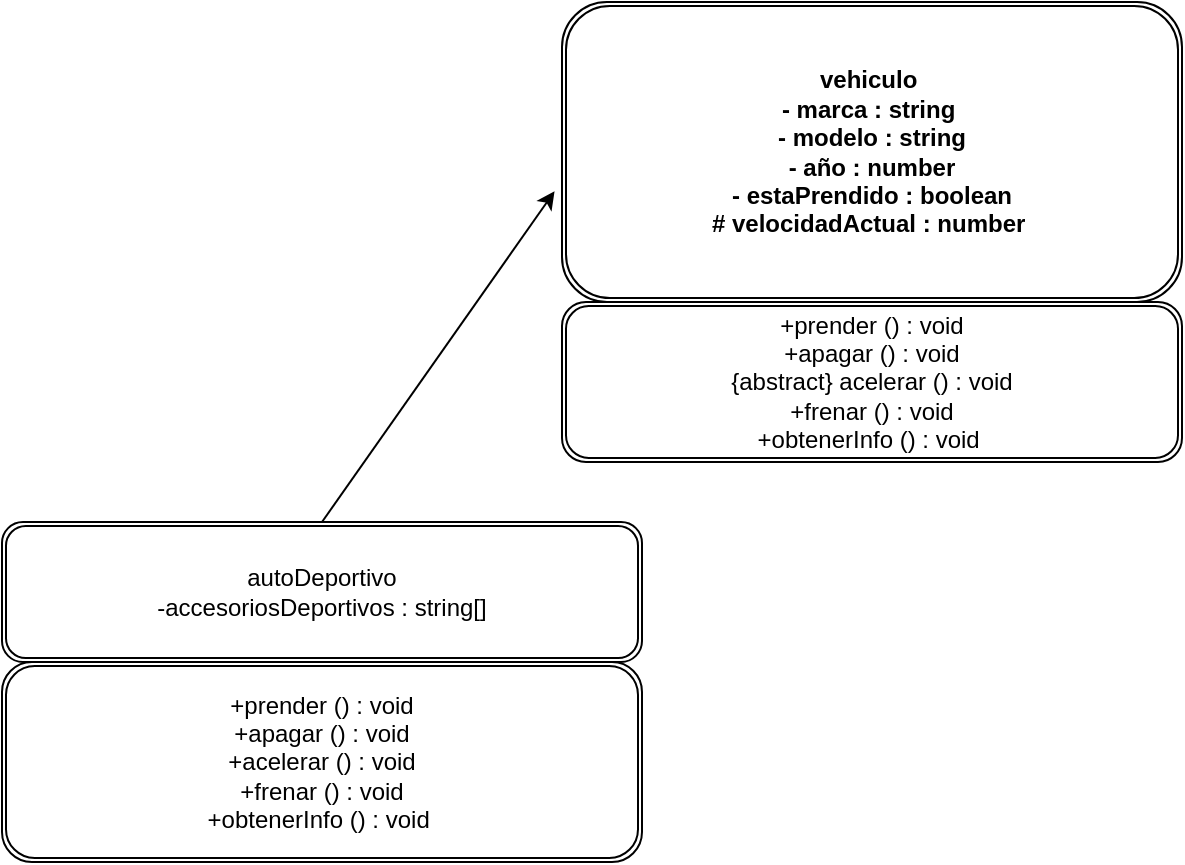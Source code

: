 <mxfile>
    <diagram id="LNUeIHjU-b9vn8MX6aT7" name="Page-1">
        <mxGraphModel dx="768" dy="454" grid="1" gridSize="10" guides="1" tooltips="1" connect="1" arrows="1" fold="1" page="1" pageScale="1" pageWidth="850" pageHeight="1100" math="0" shadow="0">
            <root>
                <mxCell id="0"/>
                <mxCell id="1" parent="0"/>
                <mxCell id="2" value="vehiculo&amp;nbsp;&lt;br&gt;- marca : string&amp;nbsp;&lt;br&gt;- modelo : string&lt;br&gt;- año : number&lt;br&gt;- estaPrendido : boolean&lt;br&gt;# velocidadActual : number&amp;nbsp;" style="shape=ext;double=1;rounded=1;whiteSpace=wrap;html=1;fontStyle=1" vertex="1" parent="1">
                    <mxGeometry x="320" y="40" width="310" height="150" as="geometry"/>
                </mxCell>
                <mxCell id="3" value="autoDeportivo&lt;br&gt;-accesoriosDeportivos : string[]" style="shape=ext;double=1;rounded=1;whiteSpace=wrap;html=1;" vertex="1" parent="1">
                    <mxGeometry x="40" y="300" width="320" height="70" as="geometry"/>
                </mxCell>
                <mxCell id="4" value="+prender () : void&lt;br&gt;+apagar () : void&lt;br&gt;{abstract} acelerar () : void&lt;br&gt;+frenar () : void&lt;br&gt;+obtenerInfo () : void&amp;nbsp;" style="shape=ext;double=1;rounded=1;whiteSpace=wrap;html=1;" vertex="1" parent="1">
                    <mxGeometry x="320" y="190" width="310" height="80" as="geometry"/>
                </mxCell>
                <mxCell id="6" value="+prender () : void&lt;br&gt;+apagar () : void&lt;br&gt;+acelerar () : void&lt;br&gt;+frenar () : void&lt;br&gt;+obtenerInfo () : void&amp;nbsp;" style="shape=ext;double=1;rounded=1;whiteSpace=wrap;html=1;" vertex="1" parent="1">
                    <mxGeometry x="40" y="370" width="320" height="100" as="geometry"/>
                </mxCell>
                <mxCell id="7" value="" style="endArrow=classic;html=1;entryX=-0.012;entryY=0.631;entryDx=0;entryDy=0;entryPerimeter=0;" edge="1" parent="1" target="2">
                    <mxGeometry width="50" height="50" relative="1" as="geometry">
                        <mxPoint x="200" y="300" as="sourcePoint"/>
                        <mxPoint x="250" y="250" as="targetPoint"/>
                        <Array as="points"/>
                    </mxGeometry>
                </mxCell>
            </root>
        </mxGraphModel>
    </diagram>
</mxfile>
